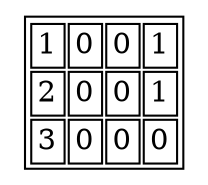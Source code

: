 graph matrix_08 {
	node [shape=none]
	tab [label=<<TABLE><TR><TD border-style="dotted">1</TD><TD>0</TD><TD>0</TD><TD>1</TD></TR><TR><TD border-style="dotted">2</TD><TD>0</TD><TD>0</TD><TD>1</TD></TR><TR><TD border-style="dotted">3</TD><TD>0</TD><TD>0</TD><TD>0</TD></TR></TABLE>>]
}
